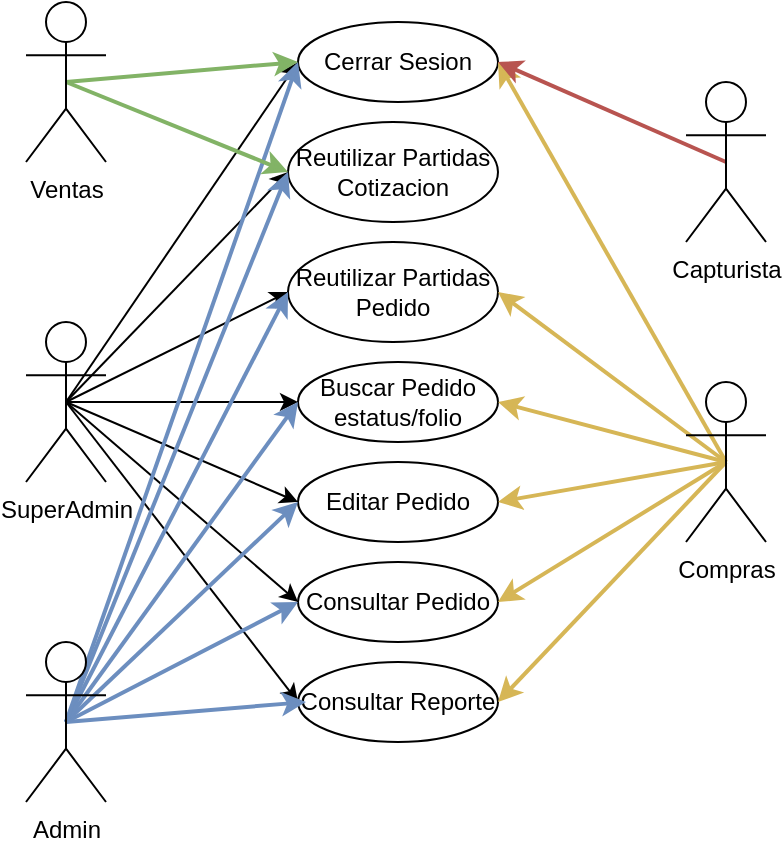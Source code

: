 <mxfile version="21.5.0" type="github">
  <diagram name="Página-1" id="LOfAQdnqxr0K8ERc4mq-">
    <mxGraphModel dx="1434" dy="796" grid="1" gridSize="10" guides="1" tooltips="1" connect="1" arrows="1" fold="1" page="1" pageScale="1" pageWidth="827" pageHeight="1169" math="0" shadow="0">
      <root>
        <mxCell id="0" />
        <mxCell id="1" parent="0" />
        <mxCell id="Y_ZP6F2GvMJo7wAWLgvf-1" value="&lt;font style=&quot;vertical-align: inherit;&quot;&gt;&lt;font style=&quot;vertical-align: inherit;&quot;&gt;Cerrar Sesion&lt;/font&gt;&lt;/font&gt;" style="ellipse;whiteSpace=wrap;html=1;" vertex="1" parent="1">
          <mxGeometry x="366" y="150" width="100" height="40" as="geometry" />
        </mxCell>
        <mxCell id="Y_ZP6F2GvMJo7wAWLgvf-2" value="&lt;font style=&quot;vertical-align: inherit;&quot;&gt;&lt;font style=&quot;vertical-align: inherit;&quot;&gt;&lt;font style=&quot;vertical-align: inherit;&quot;&gt;&lt;font style=&quot;vertical-align: inherit;&quot;&gt;&lt;font style=&quot;vertical-align: inherit;&quot;&gt;&lt;font style=&quot;vertical-align: inherit;&quot;&gt;Reutilizar Partidas Cotizacion&lt;/font&gt;&lt;/font&gt;&lt;/font&gt;&lt;/font&gt;&lt;/font&gt;&lt;/font&gt;" style="ellipse;whiteSpace=wrap;html=1;" vertex="1" parent="1">
          <mxGeometry x="361" y="200" width="105" height="50" as="geometry" />
        </mxCell>
        <mxCell id="Y_ZP6F2GvMJo7wAWLgvf-3" value="&lt;font style=&quot;vertical-align: inherit;&quot;&gt;&lt;font style=&quot;vertical-align: inherit;&quot;&gt;&lt;font style=&quot;vertical-align: inherit;&quot;&gt;&lt;font style=&quot;vertical-align: inherit;&quot;&gt;Reutilizar Partidas Pedido&lt;/font&gt;&lt;/font&gt;&lt;/font&gt;&lt;/font&gt;" style="ellipse;whiteSpace=wrap;html=1;" vertex="1" parent="1">
          <mxGeometry x="361" y="260" width="105" height="50" as="geometry" />
        </mxCell>
        <mxCell id="Y_ZP6F2GvMJo7wAWLgvf-4" value="&lt;font style=&quot;vertical-align: inherit;&quot;&gt;&lt;font style=&quot;vertical-align: inherit;&quot;&gt;&lt;font style=&quot;vertical-align: inherit;&quot;&gt;&lt;font style=&quot;vertical-align: inherit;&quot;&gt;&lt;font style=&quot;vertical-align: inherit;&quot;&gt;&lt;font style=&quot;vertical-align: inherit;&quot;&gt;Buscar Pedido estatus/folio&lt;/font&gt;&lt;/font&gt;&lt;/font&gt;&lt;/font&gt;&lt;/font&gt;&lt;/font&gt;" style="ellipse;whiteSpace=wrap;html=1;" vertex="1" parent="1">
          <mxGeometry x="366" y="320" width="100" height="40" as="geometry" />
        </mxCell>
        <mxCell id="Y_ZP6F2GvMJo7wAWLgvf-5" value="&lt;font style=&quot;vertical-align: inherit;&quot;&gt;&lt;font style=&quot;vertical-align: inherit;&quot;&gt;&lt;font style=&quot;vertical-align: inherit;&quot;&gt;&lt;font style=&quot;vertical-align: inherit;&quot;&gt;Editar Pedido&lt;/font&gt;&lt;/font&gt;&lt;/font&gt;&lt;/font&gt;" style="ellipse;whiteSpace=wrap;html=1;" vertex="1" parent="1">
          <mxGeometry x="366" y="370" width="100" height="40" as="geometry" />
        </mxCell>
        <mxCell id="Y_ZP6F2GvMJo7wAWLgvf-7" value="&lt;font style=&quot;vertical-align: inherit;&quot;&gt;&lt;font style=&quot;vertical-align: inherit;&quot;&gt;&lt;font style=&quot;vertical-align: inherit;&quot;&gt;&lt;font style=&quot;vertical-align: inherit;&quot;&gt;&lt;font style=&quot;vertical-align: inherit;&quot;&gt;&lt;font style=&quot;vertical-align: inherit;&quot;&gt;&lt;font style=&quot;vertical-align: inherit;&quot;&gt;&lt;font style=&quot;vertical-align: inherit;&quot;&gt;Consultar Pedido&lt;/font&gt;&lt;/font&gt;&lt;/font&gt;&lt;/font&gt;&lt;/font&gt;&lt;/font&gt;&lt;/font&gt;&lt;/font&gt;" style="ellipse;whiteSpace=wrap;html=1;" vertex="1" parent="1">
          <mxGeometry x="366" y="420" width="100" height="40" as="geometry" />
        </mxCell>
        <mxCell id="Y_ZP6F2GvMJo7wAWLgvf-8" value="&lt;font style=&quot;vertical-align: inherit;&quot;&gt;&lt;font style=&quot;vertical-align: inherit;&quot;&gt;&lt;font style=&quot;vertical-align: inherit;&quot;&gt;&lt;font style=&quot;vertical-align: inherit;&quot;&gt;&lt;font style=&quot;vertical-align: inherit;&quot;&gt;&lt;font style=&quot;vertical-align: inherit;&quot;&gt;Consultar Reporte&lt;/font&gt;&lt;/font&gt;&lt;/font&gt;&lt;/font&gt;&lt;/font&gt;&lt;/font&gt;" style="ellipse;whiteSpace=wrap;html=1;" vertex="1" parent="1">
          <mxGeometry x="366" y="470" width="100" height="40" as="geometry" />
        </mxCell>
        <mxCell id="Y_ZP6F2GvMJo7wAWLgvf-21" style="rounded=0;orthogonalLoop=1;jettySize=auto;html=1;exitX=0.5;exitY=0.5;exitDx=0;exitDy=0;exitPerimeter=0;entryX=0;entryY=0.5;entryDx=0;entryDy=0;" edge="1" parent="1" source="Y_ZP6F2GvMJo7wAWLgvf-9" target="Y_ZP6F2GvMJo7wAWLgvf-1">
          <mxGeometry relative="1" as="geometry" />
        </mxCell>
        <mxCell id="Y_ZP6F2GvMJo7wAWLgvf-22" style="rounded=0;orthogonalLoop=1;jettySize=auto;html=1;exitX=0.5;exitY=0.5;exitDx=0;exitDy=0;exitPerimeter=0;entryX=0;entryY=0.5;entryDx=0;entryDy=0;" edge="1" parent="1" source="Y_ZP6F2GvMJo7wAWLgvf-9" target="Y_ZP6F2GvMJo7wAWLgvf-2">
          <mxGeometry relative="1" as="geometry" />
        </mxCell>
        <mxCell id="Y_ZP6F2GvMJo7wAWLgvf-23" style="rounded=0;orthogonalLoop=1;jettySize=auto;html=1;exitX=0.5;exitY=0.5;exitDx=0;exitDy=0;exitPerimeter=0;entryX=0;entryY=0.5;entryDx=0;entryDy=0;" edge="1" parent="1" source="Y_ZP6F2GvMJo7wAWLgvf-9" target="Y_ZP6F2GvMJo7wAWLgvf-3">
          <mxGeometry relative="1" as="geometry" />
        </mxCell>
        <mxCell id="Y_ZP6F2GvMJo7wAWLgvf-24" style="rounded=0;orthogonalLoop=1;jettySize=auto;html=1;exitX=0.5;exitY=0.5;exitDx=0;exitDy=0;exitPerimeter=0;" edge="1" parent="1" source="Y_ZP6F2GvMJo7wAWLgvf-9" target="Y_ZP6F2GvMJo7wAWLgvf-4">
          <mxGeometry relative="1" as="geometry" />
        </mxCell>
        <mxCell id="Y_ZP6F2GvMJo7wAWLgvf-25" style="rounded=0;orthogonalLoop=1;jettySize=auto;html=1;exitX=0.5;exitY=0.5;exitDx=0;exitDy=0;exitPerimeter=0;entryX=0;entryY=0.5;entryDx=0;entryDy=0;" edge="1" parent="1" source="Y_ZP6F2GvMJo7wAWLgvf-9" target="Y_ZP6F2GvMJo7wAWLgvf-5">
          <mxGeometry relative="1" as="geometry" />
        </mxCell>
        <mxCell id="Y_ZP6F2GvMJo7wAWLgvf-26" style="rounded=0;orthogonalLoop=1;jettySize=auto;html=1;exitX=0.5;exitY=0.5;exitDx=0;exitDy=0;exitPerimeter=0;entryX=0;entryY=0.5;entryDx=0;entryDy=0;" edge="1" parent="1" source="Y_ZP6F2GvMJo7wAWLgvf-9" target="Y_ZP6F2GvMJo7wAWLgvf-7">
          <mxGeometry relative="1" as="geometry" />
        </mxCell>
        <mxCell id="Y_ZP6F2GvMJo7wAWLgvf-27" style="rounded=0;orthogonalLoop=1;jettySize=auto;html=1;exitX=0.5;exitY=0.5;exitDx=0;exitDy=0;exitPerimeter=0;entryX=0;entryY=0.5;entryDx=0;entryDy=0;" edge="1" parent="1" source="Y_ZP6F2GvMJo7wAWLgvf-9" target="Y_ZP6F2GvMJo7wAWLgvf-8">
          <mxGeometry relative="1" as="geometry" />
        </mxCell>
        <mxCell id="Y_ZP6F2GvMJo7wAWLgvf-9" value="&lt;font style=&quot;vertical-align: inherit;&quot;&gt;&lt;font style=&quot;vertical-align: inherit;&quot;&gt;SuperAdmin&lt;/font&gt;&lt;/font&gt;" style="shape=umlActor;verticalLabelPosition=bottom;verticalAlign=top;html=1;outlineConnect=0;" vertex="1" parent="1">
          <mxGeometry x="230" y="300" width="40" height="80" as="geometry" />
        </mxCell>
        <mxCell id="Y_ZP6F2GvMJo7wAWLgvf-19" style="rounded=0;orthogonalLoop=1;jettySize=auto;html=1;exitX=0.5;exitY=0.5;exitDx=0;exitDy=0;exitPerimeter=0;fillColor=#dae8fc;strokeColor=#6c8ebf;strokeWidth=2;" edge="1" parent="1" source="Y_ZP6F2GvMJo7wAWLgvf-12">
          <mxGeometry relative="1" as="geometry">
            <mxPoint x="370" y="490" as="targetPoint" />
          </mxGeometry>
        </mxCell>
        <mxCell id="Y_ZP6F2GvMJo7wAWLgvf-32" style="rounded=0;orthogonalLoop=1;jettySize=auto;html=1;exitX=0.5;exitY=0.5;exitDx=0;exitDy=0;exitPerimeter=0;entryX=0;entryY=0.5;entryDx=0;entryDy=0;fillColor=#dae8fc;strokeColor=#6c8ebf;strokeWidth=2;" edge="1" parent="1" source="Y_ZP6F2GvMJo7wAWLgvf-12" target="Y_ZP6F2GvMJo7wAWLgvf-7">
          <mxGeometry relative="1" as="geometry" />
        </mxCell>
        <mxCell id="Y_ZP6F2GvMJo7wAWLgvf-33" style="rounded=0;orthogonalLoop=1;jettySize=auto;html=1;exitX=0.5;exitY=0.5;exitDx=0;exitDy=0;exitPerimeter=0;entryX=0;entryY=0.5;entryDx=0;entryDy=0;fillColor=#dae8fc;strokeColor=#6c8ebf;strokeWidth=2;" edge="1" parent="1" source="Y_ZP6F2GvMJo7wAWLgvf-12" target="Y_ZP6F2GvMJo7wAWLgvf-5">
          <mxGeometry relative="1" as="geometry" />
        </mxCell>
        <mxCell id="Y_ZP6F2GvMJo7wAWLgvf-34" style="rounded=0;orthogonalLoop=1;jettySize=auto;html=1;exitX=0.5;exitY=0.5;exitDx=0;exitDy=0;exitPerimeter=0;entryX=0;entryY=0.5;entryDx=0;entryDy=0;fillColor=#dae8fc;strokeColor=#6c8ebf;strokeWidth=2;" edge="1" parent="1" source="Y_ZP6F2GvMJo7wAWLgvf-12" target="Y_ZP6F2GvMJo7wAWLgvf-4">
          <mxGeometry relative="1" as="geometry" />
        </mxCell>
        <mxCell id="Y_ZP6F2GvMJo7wAWLgvf-35" style="edgeStyle=none;rounded=0;orthogonalLoop=1;jettySize=auto;html=1;exitX=0.5;exitY=0.5;exitDx=0;exitDy=0;exitPerimeter=0;entryX=0;entryY=0.5;entryDx=0;entryDy=0;fillColor=#dae8fc;strokeColor=#6c8ebf;strokeWidth=2;" edge="1" parent="1" source="Y_ZP6F2GvMJo7wAWLgvf-12" target="Y_ZP6F2GvMJo7wAWLgvf-3">
          <mxGeometry relative="1" as="geometry" />
        </mxCell>
        <mxCell id="Y_ZP6F2GvMJo7wAWLgvf-36" style="edgeStyle=none;rounded=0;orthogonalLoop=1;jettySize=auto;html=1;exitX=0.5;exitY=0.5;exitDx=0;exitDy=0;exitPerimeter=0;entryX=0;entryY=0.5;entryDx=0;entryDy=0;fillColor=#dae8fc;strokeColor=#6c8ebf;strokeWidth=2;" edge="1" parent="1" source="Y_ZP6F2GvMJo7wAWLgvf-12" target="Y_ZP6F2GvMJo7wAWLgvf-2">
          <mxGeometry relative="1" as="geometry" />
        </mxCell>
        <mxCell id="Y_ZP6F2GvMJo7wAWLgvf-37" style="edgeStyle=none;rounded=0;orthogonalLoop=1;jettySize=auto;html=1;exitX=0.5;exitY=0.5;exitDx=0;exitDy=0;exitPerimeter=0;entryX=0;entryY=0.5;entryDx=0;entryDy=0;fillColor=#dae8fc;strokeColor=#6c8ebf;strokeWidth=2;" edge="1" parent="1" source="Y_ZP6F2GvMJo7wAWLgvf-12" target="Y_ZP6F2GvMJo7wAWLgvf-1">
          <mxGeometry relative="1" as="geometry" />
        </mxCell>
        <mxCell id="Y_ZP6F2GvMJo7wAWLgvf-12" value="&lt;font style=&quot;vertical-align: inherit;&quot;&gt;&lt;font style=&quot;vertical-align: inherit;&quot;&gt;&lt;font style=&quot;vertical-align: inherit;&quot;&gt;&lt;font style=&quot;vertical-align: inherit;&quot;&gt;Admin&lt;/font&gt;&lt;/font&gt;&lt;/font&gt;&lt;/font&gt;" style="shape=umlActor;verticalLabelPosition=bottom;verticalAlign=top;html=1;outlineConnect=0;" vertex="1" parent="1">
          <mxGeometry x="230" y="460" width="40" height="80" as="geometry" />
        </mxCell>
        <mxCell id="Y_ZP6F2GvMJo7wAWLgvf-18" style="rounded=0;orthogonalLoop=1;jettySize=auto;html=1;exitX=0.5;exitY=0.5;exitDx=0;exitDy=0;exitPerimeter=0;entryX=1;entryY=0.5;entryDx=0;entryDy=0;fillColor=#fff2cc;strokeColor=#d6b656;strokeWidth=2;" edge="1" parent="1" source="Y_ZP6F2GvMJo7wAWLgvf-13" target="Y_ZP6F2GvMJo7wAWLgvf-1">
          <mxGeometry relative="1" as="geometry" />
        </mxCell>
        <mxCell id="Y_ZP6F2GvMJo7wAWLgvf-28" style="rounded=0;orthogonalLoop=1;jettySize=auto;html=1;exitX=0.5;exitY=0.5;exitDx=0;exitDy=0;exitPerimeter=0;entryX=1;entryY=0.5;entryDx=0;entryDy=0;fillColor=#fff2cc;strokeColor=#d6b656;strokeWidth=2;" edge="1" parent="1" source="Y_ZP6F2GvMJo7wAWLgvf-13" target="Y_ZP6F2GvMJo7wAWLgvf-7">
          <mxGeometry relative="1" as="geometry" />
        </mxCell>
        <mxCell id="Y_ZP6F2GvMJo7wAWLgvf-29" style="rounded=0;orthogonalLoop=1;jettySize=auto;html=1;exitX=0.5;exitY=0.5;exitDx=0;exitDy=0;exitPerimeter=0;entryX=1;entryY=0.5;entryDx=0;entryDy=0;fillColor=#fff2cc;strokeColor=#d6b656;strokeWidth=2;" edge="1" parent="1" source="Y_ZP6F2GvMJo7wAWLgvf-13" target="Y_ZP6F2GvMJo7wAWLgvf-5">
          <mxGeometry relative="1" as="geometry" />
        </mxCell>
        <mxCell id="Y_ZP6F2GvMJo7wAWLgvf-30" style="rounded=0;orthogonalLoop=1;jettySize=auto;html=1;exitX=0.5;exitY=0.5;exitDx=0;exitDy=0;exitPerimeter=0;entryX=1;entryY=0.5;entryDx=0;entryDy=0;fillColor=#fff2cc;strokeColor=#d6b656;strokeWidth=2;" edge="1" parent="1" source="Y_ZP6F2GvMJo7wAWLgvf-13" target="Y_ZP6F2GvMJo7wAWLgvf-4">
          <mxGeometry relative="1" as="geometry" />
        </mxCell>
        <mxCell id="Y_ZP6F2GvMJo7wAWLgvf-31" style="rounded=0;orthogonalLoop=1;jettySize=auto;html=1;exitX=0.5;exitY=0.5;exitDx=0;exitDy=0;exitPerimeter=0;entryX=1;entryY=0.5;entryDx=0;entryDy=0;fillColor=#fff2cc;strokeColor=#d6b656;strokeWidth=2;" edge="1" parent="1" source="Y_ZP6F2GvMJo7wAWLgvf-13" target="Y_ZP6F2GvMJo7wAWLgvf-3">
          <mxGeometry relative="1" as="geometry" />
        </mxCell>
        <mxCell id="Y_ZP6F2GvMJo7wAWLgvf-38" style="edgeStyle=none;rounded=0;orthogonalLoop=1;jettySize=auto;html=1;exitX=0.5;exitY=0.5;exitDx=0;exitDy=0;exitPerimeter=0;entryX=1;entryY=0.5;entryDx=0;entryDy=0;fillColor=#fff2cc;strokeColor=#d6b656;strokeWidth=2;" edge="1" parent="1" source="Y_ZP6F2GvMJo7wAWLgvf-13" target="Y_ZP6F2GvMJo7wAWLgvf-8">
          <mxGeometry relative="1" as="geometry" />
        </mxCell>
        <mxCell id="Y_ZP6F2GvMJo7wAWLgvf-13" value="&lt;font style=&quot;vertical-align: inherit;&quot;&gt;&lt;font style=&quot;vertical-align: inherit;&quot;&gt;&lt;font style=&quot;vertical-align: inherit;&quot;&gt;&lt;font style=&quot;vertical-align: inherit;&quot;&gt;Compras&lt;/font&gt;&lt;/font&gt;&lt;/font&gt;&lt;/font&gt;" style="shape=umlActor;verticalLabelPosition=bottom;verticalAlign=top;html=1;outlineConnect=0;" vertex="1" parent="1">
          <mxGeometry x="560" y="330" width="40" height="80" as="geometry" />
        </mxCell>
        <mxCell id="Y_ZP6F2GvMJo7wAWLgvf-17" style="rounded=0;orthogonalLoop=1;jettySize=auto;html=1;exitX=0.5;exitY=0.5;exitDx=0;exitDy=0;exitPerimeter=0;entryX=1;entryY=0.5;entryDx=0;entryDy=0;fillColor=#f8cecc;strokeColor=#b85450;strokeWidth=2;" edge="1" parent="1" source="Y_ZP6F2GvMJo7wAWLgvf-14" target="Y_ZP6F2GvMJo7wAWLgvf-1">
          <mxGeometry relative="1" as="geometry" />
        </mxCell>
        <mxCell id="Y_ZP6F2GvMJo7wAWLgvf-14" value="&lt;font style=&quot;vertical-align: inherit;&quot;&gt;&lt;font style=&quot;vertical-align: inherit;&quot;&gt;&lt;font style=&quot;vertical-align: inherit;&quot;&gt;&lt;font style=&quot;vertical-align: inherit;&quot;&gt;Capturista&lt;/font&gt;&lt;/font&gt;&lt;/font&gt;&lt;/font&gt;" style="shape=umlActor;verticalLabelPosition=bottom;verticalAlign=top;html=1;outlineConnect=0;" vertex="1" parent="1">
          <mxGeometry x="560" y="180" width="40" height="80" as="geometry" />
        </mxCell>
        <mxCell id="Y_ZP6F2GvMJo7wAWLgvf-16" style="rounded=0;orthogonalLoop=1;jettySize=auto;html=1;exitX=0.5;exitY=0.5;exitDx=0;exitDy=0;exitPerimeter=0;entryX=0;entryY=0.5;entryDx=0;entryDy=0;fillColor=#d5e8d4;strokeColor=#82b366;strokeWidth=2;" edge="1" parent="1" source="Y_ZP6F2GvMJo7wAWLgvf-15" target="Y_ZP6F2GvMJo7wAWLgvf-1">
          <mxGeometry relative="1" as="geometry" />
        </mxCell>
        <mxCell id="Y_ZP6F2GvMJo7wAWLgvf-20" style="rounded=0;orthogonalLoop=1;jettySize=auto;html=1;exitX=0.5;exitY=0.5;exitDx=0;exitDy=0;exitPerimeter=0;entryX=0;entryY=0.5;entryDx=0;entryDy=0;fillColor=#d5e8d4;strokeColor=#82b366;strokeWidth=2;" edge="1" parent="1" source="Y_ZP6F2GvMJo7wAWLgvf-15" target="Y_ZP6F2GvMJo7wAWLgvf-2">
          <mxGeometry relative="1" as="geometry" />
        </mxCell>
        <mxCell id="Y_ZP6F2GvMJo7wAWLgvf-15" value="&lt;font style=&quot;vertical-align: inherit;&quot;&gt;&lt;font style=&quot;vertical-align: inherit;&quot;&gt;&lt;font style=&quot;vertical-align: inherit;&quot;&gt;&lt;font style=&quot;vertical-align: inherit;&quot;&gt;Ventas&lt;/font&gt;&lt;/font&gt;&lt;/font&gt;&lt;/font&gt;" style="shape=umlActor;verticalLabelPosition=bottom;verticalAlign=top;html=1;outlineConnect=0;" vertex="1" parent="1">
          <mxGeometry x="230" y="140" width="40" height="80" as="geometry" />
        </mxCell>
      </root>
    </mxGraphModel>
  </diagram>
</mxfile>
